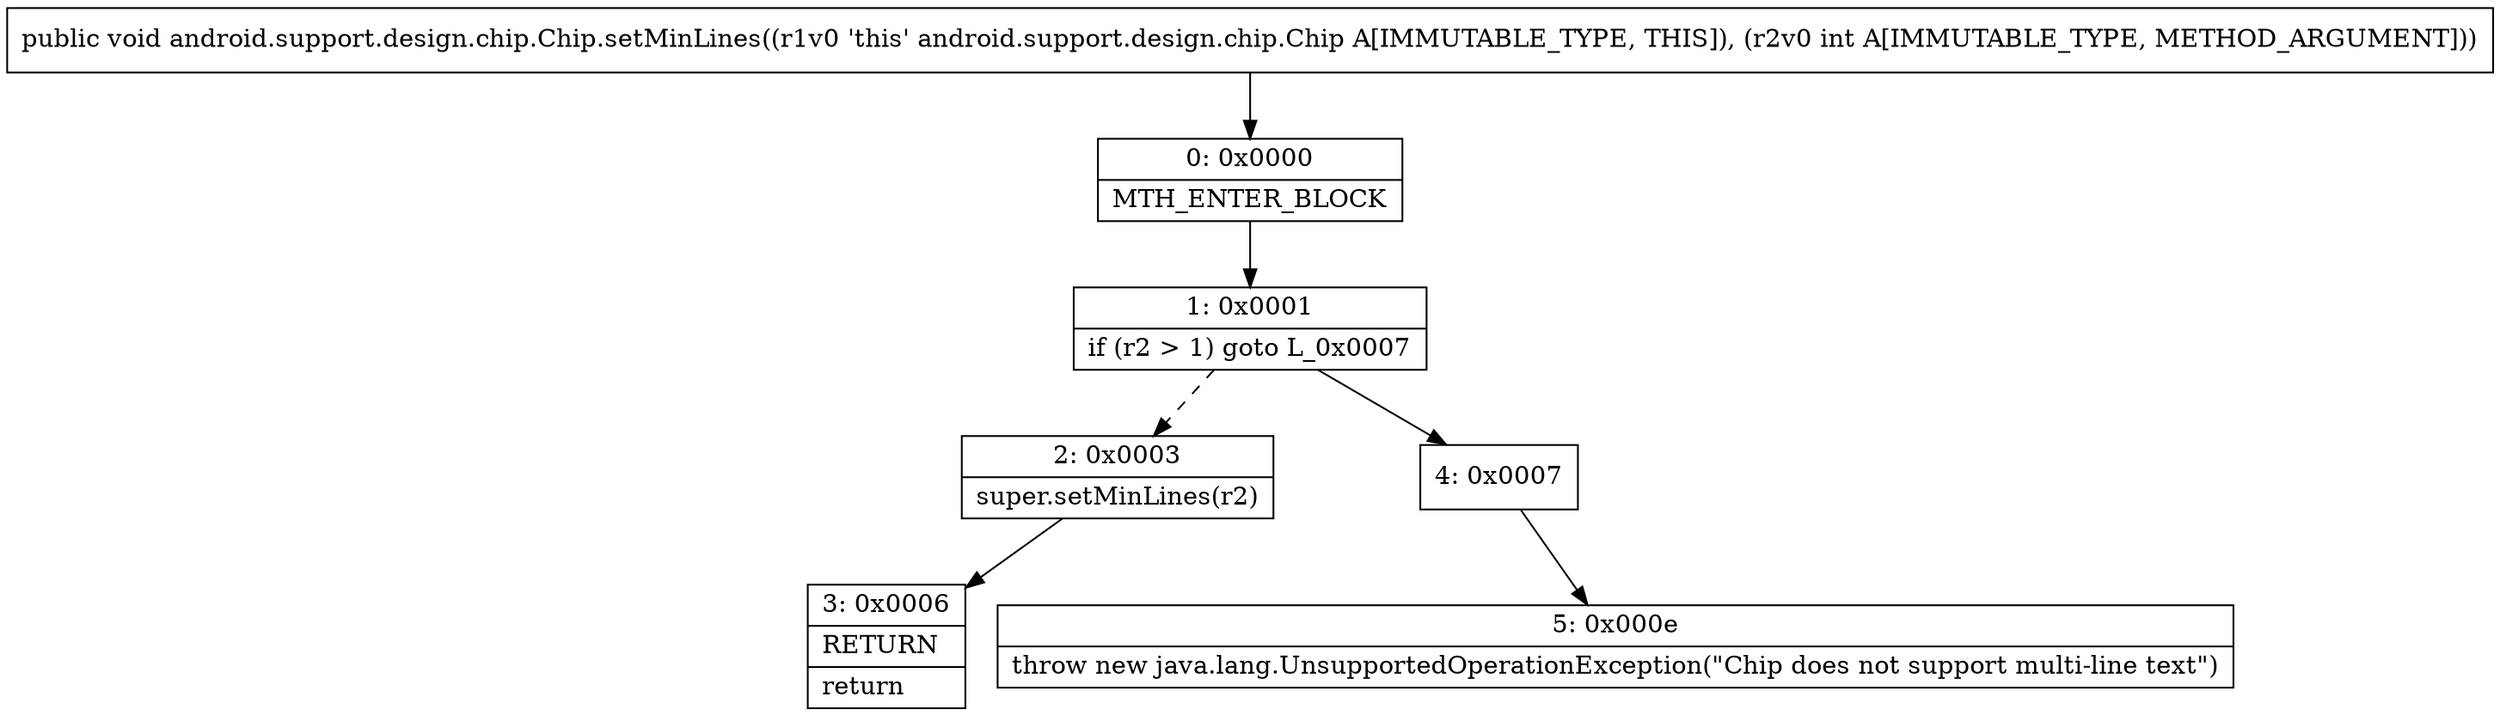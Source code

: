 digraph "CFG forandroid.support.design.chip.Chip.setMinLines(I)V" {
Node_0 [shape=record,label="{0\:\ 0x0000|MTH_ENTER_BLOCK\l}"];
Node_1 [shape=record,label="{1\:\ 0x0001|if (r2 \> 1) goto L_0x0007\l}"];
Node_2 [shape=record,label="{2\:\ 0x0003|super.setMinLines(r2)\l}"];
Node_3 [shape=record,label="{3\:\ 0x0006|RETURN\l|return\l}"];
Node_4 [shape=record,label="{4\:\ 0x0007}"];
Node_5 [shape=record,label="{5\:\ 0x000e|throw new java.lang.UnsupportedOperationException(\"Chip does not support multi\-line text\")\l}"];
MethodNode[shape=record,label="{public void android.support.design.chip.Chip.setMinLines((r1v0 'this' android.support.design.chip.Chip A[IMMUTABLE_TYPE, THIS]), (r2v0 int A[IMMUTABLE_TYPE, METHOD_ARGUMENT])) }"];
MethodNode -> Node_0;
Node_0 -> Node_1;
Node_1 -> Node_2[style=dashed];
Node_1 -> Node_4;
Node_2 -> Node_3;
Node_4 -> Node_5;
}

